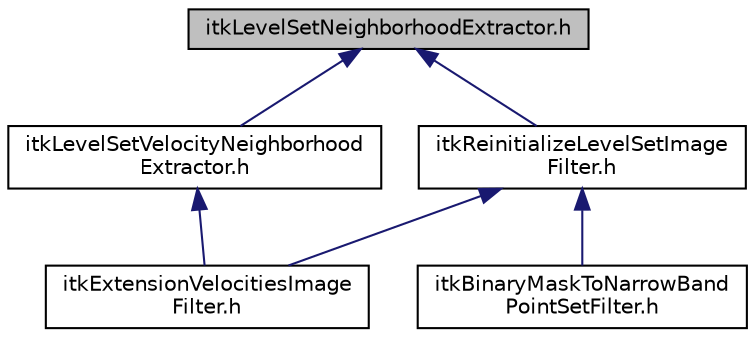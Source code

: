 digraph "itkLevelSetNeighborhoodExtractor.h"
{
 // LATEX_PDF_SIZE
  edge [fontname="Helvetica",fontsize="10",labelfontname="Helvetica",labelfontsize="10"];
  node [fontname="Helvetica",fontsize="10",shape=record];
  Node1 [label="itkLevelSetNeighborhoodExtractor.h",height=0.2,width=0.4,color="black", fillcolor="grey75", style="filled", fontcolor="black",tooltip=" "];
  Node1 -> Node2 [dir="back",color="midnightblue",fontsize="10",style="solid",fontname="Helvetica"];
  Node2 [label="itkLevelSetVelocityNeighborhood\lExtractor.h",height=0.2,width=0.4,color="black", fillcolor="white", style="filled",URL="$itkLevelSetVelocityNeighborhoodExtractor_8h.html",tooltip=" "];
  Node2 -> Node3 [dir="back",color="midnightblue",fontsize="10",style="solid",fontname="Helvetica"];
  Node3 [label="itkExtensionVelocitiesImage\lFilter.h",height=0.2,width=0.4,color="black", fillcolor="white", style="filled",URL="$itkExtensionVelocitiesImageFilter_8h.html",tooltip=" "];
  Node1 -> Node4 [dir="back",color="midnightblue",fontsize="10",style="solid",fontname="Helvetica"];
  Node4 [label="itkReinitializeLevelSetImage\lFilter.h",height=0.2,width=0.4,color="black", fillcolor="white", style="filled",URL="$itkReinitializeLevelSetImageFilter_8h.html",tooltip=" "];
  Node4 -> Node5 [dir="back",color="midnightblue",fontsize="10",style="solid",fontname="Helvetica"];
  Node5 [label="itkBinaryMaskToNarrowBand\lPointSetFilter.h",height=0.2,width=0.4,color="black", fillcolor="white", style="filled",URL="$itkBinaryMaskToNarrowBandPointSetFilter_8h.html",tooltip=" "];
  Node4 -> Node3 [dir="back",color="midnightblue",fontsize="10",style="solid",fontname="Helvetica"];
}
